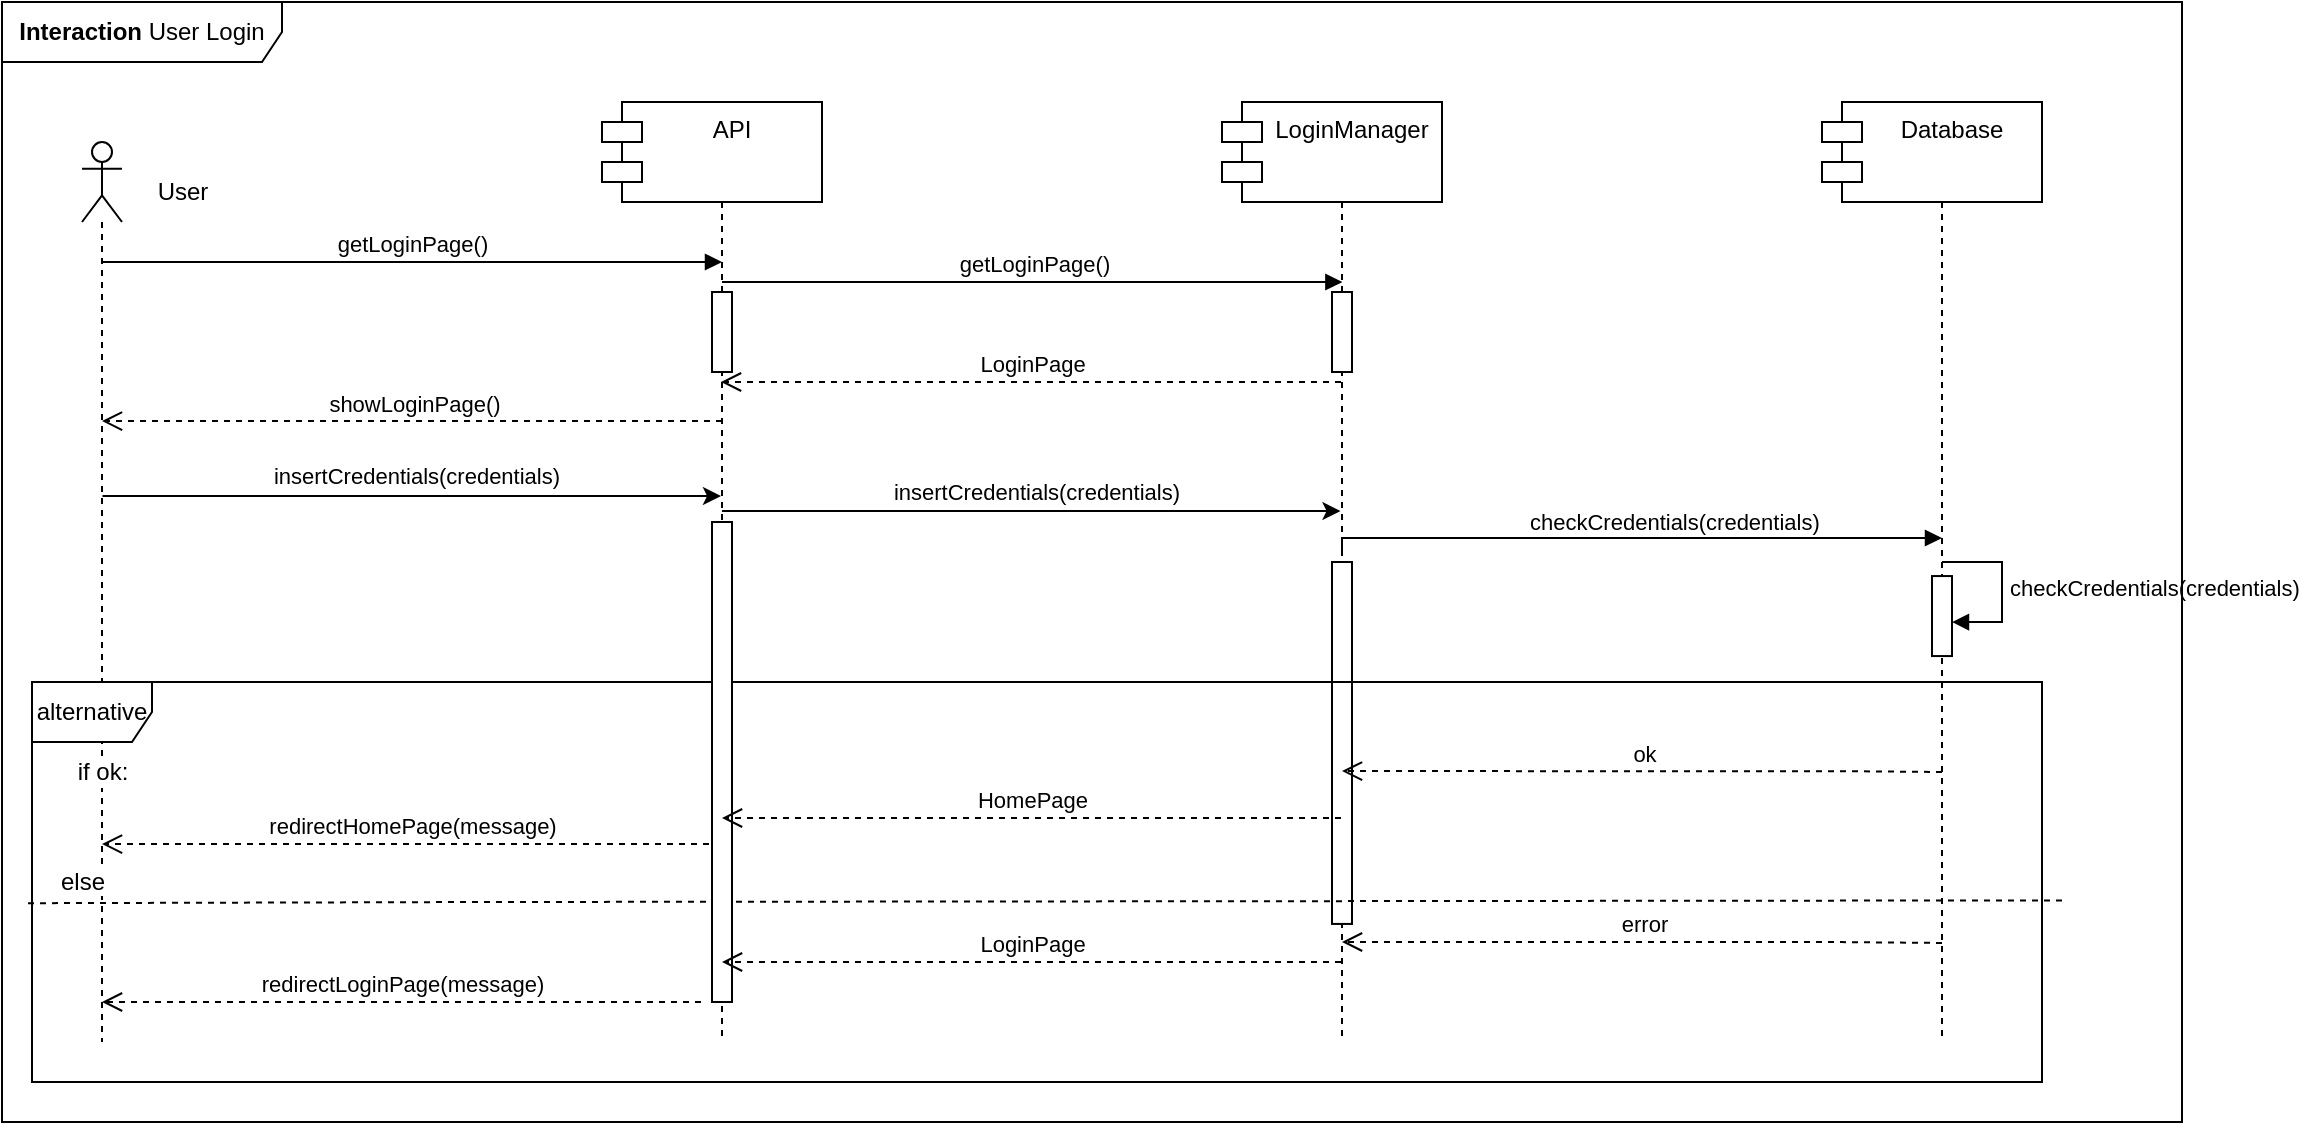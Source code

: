 <mxfile version="25.0.3">
  <diagram name="Page-1" id="2YBvvXClWsGukQMizWep">
    <mxGraphModel dx="977" dy="658" grid="1" gridSize="10" guides="1" tooltips="1" connect="1" arrows="1" fold="1" page="1" pageScale="1" pageWidth="850" pageHeight="1100" math="0" shadow="0">
      <root>
        <mxCell id="0" />
        <mxCell id="1" parent="0" />
        <mxCell id="rRQOPOqROTzxPJMI8QWG-17" value="LoginManager" style="shape=umlLifeline;perimeter=lifelinePerimeter;whiteSpace=wrap;html=1;container=1;dropTarget=0;collapsible=0;recursiveResize=0;outlineConnect=0;portConstraint=eastwest;newEdgeStyle={&quot;curved&quot;:0,&quot;rounded&quot;:0};" vertex="1" parent="1">
          <mxGeometry x="1080" y="370" width="100" height="460" as="geometry" />
        </mxCell>
        <mxCell id="rRQOPOqROTzxPJMI8QWG-18" value="" style="html=1;points=[[0,0,0,0,5],[0,1,0,0,-5],[1,0,0,0,5],[1,1,0,0,-5]];perimeter=orthogonalPerimeter;outlineConnect=0;targetShapes=umlLifeline;portConstraint=eastwest;newEdgeStyle={&quot;curved&quot;:0,&quot;rounded&quot;:0};" vertex="1" parent="rRQOPOqROTzxPJMI8QWG-17">
          <mxGeometry x="45" y="227.03" width="10" height="40" as="geometry" />
        </mxCell>
        <mxCell id="rRQOPOqROTzxPJMI8QWG-19" value="checkCredentials(credentials)" style="html=1;align=left;spacingLeft=2;endArrow=block;rounded=0;edgeStyle=orthogonalEdgeStyle;curved=0;rounded=0;" edge="1" parent="rRQOPOqROTzxPJMI8QWG-17">
          <mxGeometry relative="1" as="geometry">
            <mxPoint x="50" y="220.0" as="sourcePoint" />
            <Array as="points">
              <mxPoint x="80" y="250.0" />
            </Array>
            <mxPoint x="55" y="250.018" as="targetPoint" />
          </mxGeometry>
        </mxCell>
        <mxCell id="aM9ryv3xv72pqoxQDRHE-7" value="getLoginPage()" style="html=1;verticalAlign=bottom;endArrow=block;edgeStyle=elbowEdgeStyle;elbow=vertical;curved=0;rounded=0;" parent="1" edge="1">
          <mxGeometry x="0.002" relative="1" as="geometry">
            <mxPoint x="209.81" y="440.0" as="sourcePoint" />
            <Array as="points">
              <mxPoint x="400" y="440" />
              <mxPoint x="365" y="410" />
            </Array>
            <mxPoint x="520" y="440" as="targetPoint" />
            <mxPoint as="offset" />
          </mxGeometry>
        </mxCell>
        <mxCell id="1ZKG4CmkqfWAM7Gi57S6-6" value="&lt;b&gt;Interaction&lt;/b&gt; User Login" style="shape=umlFrame;whiteSpace=wrap;html=1;pointerEvents=0;width=140;height=30;" parent="1" vertex="1">
          <mxGeometry x="160" y="310" width="1090" height="560" as="geometry" />
        </mxCell>
        <mxCell id="1ZKG4CmkqfWAM7Gi57S6-11" value="LoginManager" style="shape=umlLifeline;perimeter=lifelinePerimeter;whiteSpace=wrap;html=1;container=1;dropTarget=0;collapsible=0;recursiveResize=0;outlineConnect=0;portConstraint=eastwest;newEdgeStyle={&quot;curved&quot;:0,&quot;rounded&quot;:0};" parent="1" vertex="1">
          <mxGeometry x="780" y="370" width="100" height="460" as="geometry" />
        </mxCell>
        <mxCell id="1ZKG4CmkqfWAM7Gi57S6-21" value="" style="html=1;points=[[0,0,0,0,5],[0,1,0,0,-5],[1,0,0,0,5],[1,1,0,0,-5]];perimeter=orthogonalPerimeter;outlineConnect=0;targetShapes=umlLifeline;portConstraint=eastwest;newEdgeStyle={&quot;curved&quot;:0,&quot;rounded&quot;:0};" parent="1ZKG4CmkqfWAM7Gi57S6-11" vertex="1">
          <mxGeometry x="45" y="220" width="10" height="180.97" as="geometry" />
        </mxCell>
        <mxCell id="1ZKG4CmkqfWAM7Gi57S6-22" value="checkCredentials(credentials)" style="html=1;align=left;spacingLeft=2;endArrow=block;rounded=0;edgeStyle=orthogonalEdgeStyle;curved=0;rounded=0;" parent="1ZKG4CmkqfWAM7Gi57S6-11" edge="1">
          <mxGeometry x="-0.368" y="8" relative="1" as="geometry">
            <mxPoint x="50" y="215.03" as="sourcePoint" />
            <Array as="points">
              <mxPoint x="50" y="208" />
            </Array>
            <mxPoint x="350" y="208" as="targetPoint" />
            <mxPoint as="offset" />
          </mxGeometry>
        </mxCell>
        <mxCell id="ymWepqPld3naHtEsWhe9-1" value="" style="html=1;points=[[0,0,0,0,5],[0,1,0,0,-5],[1,0,0,0,5],[1,1,0,0,-5]];perimeter=orthogonalPerimeter;outlineConnect=0;targetShapes=umlLifeline;portConstraint=eastwest;newEdgeStyle={&quot;curved&quot;:0,&quot;rounded&quot;:0};" parent="1ZKG4CmkqfWAM7Gi57S6-11" vertex="1">
          <mxGeometry x="45" y="85" width="10" height="40" as="geometry" />
        </mxCell>
        <mxCell id="1ZKG4CmkqfWAM7Gi57S6-17" style="edgeStyle=orthogonalEdgeStyle;rounded=0;orthogonalLoop=1;jettySize=auto;html=1;curved=0;" parent="1" edge="1">
          <mxGeometry relative="1" as="geometry">
            <mxPoint x="210.247" y="557.013" as="sourcePoint" />
            <mxPoint x="519.5" y="557.013" as="targetPoint" />
            <Array as="points">
              <mxPoint x="280" y="557" />
              <mxPoint x="280" y="557" />
            </Array>
          </mxGeometry>
        </mxCell>
        <mxCell id="1ZKG4CmkqfWAM7Gi57S6-18" value="insertCredentials(credentials)" style="edgeLabel;html=1;align=center;verticalAlign=middle;resizable=0;points=[];" parent="1ZKG4CmkqfWAM7Gi57S6-17" vertex="1" connectable="0">
          <mxGeometry x="0.013" y="1" relative="1" as="geometry">
            <mxPoint y="-9" as="offset" />
          </mxGeometry>
        </mxCell>
        <mxCell id="1ZKG4CmkqfWAM7Gi57S6-13" value="" style="shape=umlLifeline;perimeter=lifelinePerimeter;whiteSpace=wrap;html=1;container=1;dropTarget=0;collapsible=0;recursiveResize=0;outlineConnect=0;portConstraint=eastwest;newEdgeStyle={&quot;curved&quot;:0,&quot;rounded&quot;:0};participant=umlActor;size=40;" parent="1" vertex="1">
          <mxGeometry x="200" y="380" width="20" height="450" as="geometry" />
        </mxCell>
        <mxCell id="1ZKG4CmkqfWAM7Gi57S6-14" value="User" style="text;html=1;align=center;verticalAlign=middle;resizable=0;points=[];autosize=1;strokeColor=none;fillColor=none;" parent="1" vertex="1">
          <mxGeometry x="225" y="390" width="50" height="30" as="geometry" />
        </mxCell>
        <mxCell id="1ZKG4CmkqfWAM7Gi57S6-16" value="LoginPage" style="html=1;verticalAlign=bottom;endArrow=open;dashed=1;endSize=8;curved=0;rounded=0;" parent="1" edge="1">
          <mxGeometry x="-0.002" relative="1" as="geometry">
            <mxPoint x="829.5" y="500" as="sourcePoint" />
            <mxPoint x="519.5" y="500" as="targetPoint" />
            <Array as="points">
              <mxPoint x="550" y="500" />
            </Array>
            <mxPoint as="offset" />
          </mxGeometry>
        </mxCell>
        <mxCell id="1ZKG4CmkqfWAM7Gi57S6-19" value="redirectHomePage(message)" style="html=1;verticalAlign=bottom;endArrow=open;dashed=1;endSize=8;curved=0;rounded=0;" parent="1" edge="1" target="1ZKG4CmkqfWAM7Gi57S6-13">
          <mxGeometry x="-0.002" relative="1" as="geometry">
            <mxPoint x="519.5" y="731.05" as="sourcePoint" />
            <mxPoint x="220" y="731.05" as="targetPoint" />
            <Array as="points">
              <mxPoint x="460" y="731.05" />
              <mxPoint x="400" y="731.05" />
              <mxPoint x="340" y="731.05" />
              <mxPoint x="310" y="731.05" />
            </Array>
            <mxPoint as="offset" />
          </mxGeometry>
        </mxCell>
        <mxCell id="1ZKG4CmkqfWAM7Gi57S6-23" value="alternative" style="shape=umlFrame;whiteSpace=wrap;html=1;pointerEvents=0;" parent="1" vertex="1">
          <mxGeometry x="175" y="650" width="1005" height="200" as="geometry" />
        </mxCell>
        <mxCell id="1ZKG4CmkqfWAM7Gi57S6-24" value="if ok:" style="text;html=1;align=center;verticalAlign=middle;resizable=0;points=[];autosize=1;strokeColor=none;fillColor=none;labelBackgroundColor=default;" parent="1" vertex="1">
          <mxGeometry x="185" y="680" width="50" height="30" as="geometry" />
        </mxCell>
        <mxCell id="1ZKG4CmkqfWAM7Gi57S6-25" value="" style="endArrow=none;dashed=1;html=1;rounded=0;entryX=1.01;entryY=0.596;entryDx=0;entryDy=0;entryPerimeter=0;exitX=-0.002;exitY=0.603;exitDx=0;exitDy=0;exitPerimeter=0;" parent="1" edge="1">
          <mxGeometry width="50" height="50" relative="1" as="geometry">
            <mxPoint x="172.99" y="760.6" as="sourcePoint" />
            <mxPoint x="1190.05" y="759.2" as="targetPoint" />
            <Array as="points">
              <mxPoint x="400" y="760" />
            </Array>
          </mxGeometry>
        </mxCell>
        <mxCell id="1ZKG4CmkqfWAM7Gi57S6-26" value="&lt;span style=&quot;background-color: rgb(255, 255, 255);&quot;&gt;else&lt;/span&gt;" style="text;html=1;align=center;verticalAlign=middle;resizable=0;points=[];autosize=1;strokeColor=none;fillColor=none;" parent="1" vertex="1">
          <mxGeometry x="175" y="735" width="50" height="30" as="geometry" />
        </mxCell>
        <mxCell id="1ZKG4CmkqfWAM7Gi57S6-27" value="redirectLoginPage(message)" style="html=1;verticalAlign=bottom;endArrow=open;dashed=1;endSize=8;curved=0;rounded=0;" parent="1" edge="1">
          <mxGeometry x="-0.002" relative="1" as="geometry">
            <mxPoint x="509.5" y="810" as="sourcePoint" />
            <mxPoint x="210" y="810" as="targetPoint" />
            <Array as="points">
              <mxPoint x="450" y="810" />
              <mxPoint x="390" y="810" />
              <mxPoint x="330" y="810" />
              <mxPoint x="300" y="810" />
            </Array>
            <mxPoint as="offset" />
          </mxGeometry>
        </mxCell>
        <mxCell id="rRQOPOqROTzxPJMI8QWG-2" value="API" style="shape=umlLifeline;perimeter=lifelinePerimeter;whiteSpace=wrap;html=1;container=1;dropTarget=0;collapsible=0;recursiveResize=0;outlineConnect=0;portConstraint=eastwest;newEdgeStyle={&quot;curved&quot;:0,&quot;rounded&quot;:0};" vertex="1" parent="1">
          <mxGeometry x="470" y="370" width="100" height="460" as="geometry" />
        </mxCell>
        <mxCell id="rRQOPOqROTzxPJMI8QWG-6" value="" style="html=1;points=[[0,0,0,0,5],[0,1,0,0,-5],[1,0,0,0,5],[1,1,0,0,-5]];perimeter=orthogonalPerimeter;outlineConnect=0;targetShapes=umlLifeline;portConstraint=eastwest;newEdgeStyle={&quot;curved&quot;:0,&quot;rounded&quot;:0};" vertex="1" parent="rRQOPOqROTzxPJMI8QWG-2">
          <mxGeometry x="45" y="85" width="10" height="40" as="geometry" />
        </mxCell>
        <mxCell id="rRQOPOqROTzxPJMI8QWG-12" value="" style="html=1;points=[[0,0,0,0,5],[0,1,0,0,-5],[1,0,0,0,5],[1,1,0,0,-5]];perimeter=orthogonalPerimeter;outlineConnect=0;targetShapes=umlLifeline;portConstraint=eastwest;newEdgeStyle={&quot;curved&quot;:0,&quot;rounded&quot;:0};" vertex="1" parent="rRQOPOqROTzxPJMI8QWG-2">
          <mxGeometry x="45" y="200" width="10" height="240" as="geometry" />
        </mxCell>
        <mxCell id="rRQOPOqROTzxPJMI8QWG-4" value="getLoginPage()" style="html=1;verticalAlign=bottom;endArrow=block;edgeStyle=elbowEdgeStyle;elbow=vertical;curved=0;rounded=0;" edge="1" parent="1">
          <mxGeometry x="0.002" relative="1" as="geometry">
            <mxPoint x="520.0" y="450.0" as="sourcePoint" />
            <Array as="points">
              <mxPoint x="710.19" y="450" />
              <mxPoint x="675.19" y="420" />
            </Array>
            <mxPoint x="830.19" y="450" as="targetPoint" />
            <mxPoint as="offset" />
          </mxGeometry>
        </mxCell>
        <mxCell id="rRQOPOqROTzxPJMI8QWG-5" value="showLoginPage()" style="html=1;verticalAlign=bottom;endArrow=open;dashed=1;endSize=8;curved=0;rounded=0;" edge="1" parent="1">
          <mxGeometry x="-0.002" relative="1" as="geometry">
            <mxPoint x="520" y="519.52" as="sourcePoint" />
            <mxPoint x="210" y="519.52" as="targetPoint" />
            <Array as="points">
              <mxPoint x="240.5" y="519.52" />
            </Array>
            <mxPoint as="offset" />
          </mxGeometry>
        </mxCell>
        <mxCell id="rRQOPOqROTzxPJMI8QWG-7" style="edgeStyle=orthogonalEdgeStyle;rounded=0;orthogonalLoop=1;jettySize=auto;html=1;curved=0;" edge="1" parent="1">
          <mxGeometry relative="1" as="geometry">
            <mxPoint x="519.997" y="564.523" as="sourcePoint" />
            <mxPoint x="829.25" y="564.523" as="targetPoint" />
            <Array as="points">
              <mxPoint x="589.75" y="564.51" />
              <mxPoint x="589.75" y="564.51" />
            </Array>
          </mxGeometry>
        </mxCell>
        <mxCell id="rRQOPOqROTzxPJMI8QWG-8" value="insertCredentials(credentials)" style="edgeLabel;html=1;align=center;verticalAlign=middle;resizable=0;points=[];" vertex="1" connectable="0" parent="rRQOPOqROTzxPJMI8QWG-7">
          <mxGeometry x="0.013" y="1" relative="1" as="geometry">
            <mxPoint y="-9" as="offset" />
          </mxGeometry>
        </mxCell>
        <mxCell id="rRQOPOqROTzxPJMI8QWG-11" value="HomePage" style="html=1;verticalAlign=bottom;endArrow=open;dashed=1;endSize=8;curved=0;rounded=0;" edge="1" parent="1">
          <mxGeometry x="-0.002" relative="1" as="geometry">
            <mxPoint x="829.5" y="718.05" as="sourcePoint" />
            <mxPoint x="520" y="718" as="targetPoint" />
            <Array as="points">
              <mxPoint x="770" y="718.05" />
              <mxPoint x="710" y="718.05" />
              <mxPoint x="650" y="718.05" />
              <mxPoint x="620" y="718.05" />
            </Array>
            <mxPoint as="offset" />
          </mxGeometry>
        </mxCell>
        <mxCell id="rRQOPOqROTzxPJMI8QWG-13" value="LoginPage" style="html=1;verticalAlign=bottom;endArrow=open;dashed=1;endSize=8;curved=0;rounded=0;" edge="1" parent="1">
          <mxGeometry x="-0.002" relative="1" as="geometry">
            <mxPoint x="829.5" y="790.05" as="sourcePoint" />
            <mxPoint x="520" y="790" as="targetPoint" />
            <Array as="points">
              <mxPoint x="770" y="790.05" />
              <mxPoint x="710" y="790.05" />
              <mxPoint x="650" y="790.05" />
              <mxPoint x="620" y="790.05" />
            </Array>
            <mxPoint as="offset" />
          </mxGeometry>
        </mxCell>
        <mxCell id="rRQOPOqROTzxPJMI8QWG-14" value="API" style="shape=module;align=left;spacingLeft=20;align=center;verticalAlign=top;whiteSpace=wrap;html=1;" vertex="1" parent="1">
          <mxGeometry x="460" y="360" width="110" height="50" as="geometry" />
        </mxCell>
        <mxCell id="rRQOPOqROTzxPJMI8QWG-15" value="LoginManager" style="shape=module;align=left;spacingLeft=20;align=center;verticalAlign=top;whiteSpace=wrap;html=1;" vertex="1" parent="1">
          <mxGeometry x="770" y="360" width="110" height="50" as="geometry" />
        </mxCell>
        <mxCell id="rRQOPOqROTzxPJMI8QWG-16" value="Database" style="shape=module;align=left;spacingLeft=20;align=center;verticalAlign=top;whiteSpace=wrap;html=1;" vertex="1" parent="1">
          <mxGeometry x="1070" y="360" width="110" height="50" as="geometry" />
        </mxCell>
        <mxCell id="rRQOPOqROTzxPJMI8QWG-21" value="ok" style="html=1;verticalAlign=bottom;endArrow=open;dashed=1;endSize=8;curved=0;rounded=0;" edge="1" parent="1">
          <mxGeometry x="-0.002" relative="1" as="geometry">
            <mxPoint x="1130" y="695" as="sourcePoint" />
            <mxPoint x="830" y="694.52" as="targetPoint" />
            <Array as="points">
              <mxPoint x="1080" y="694.57" />
              <mxPoint x="1020" y="694.57" />
              <mxPoint x="960" y="694.57" />
              <mxPoint x="930" y="694.57" />
            </Array>
            <mxPoint as="offset" />
          </mxGeometry>
        </mxCell>
        <mxCell id="rRQOPOqROTzxPJMI8QWG-22" value="error" style="html=1;verticalAlign=bottom;endArrow=open;dashed=1;endSize=8;curved=0;rounded=0;" edge="1" parent="1">
          <mxGeometry x="-0.003" relative="1" as="geometry">
            <mxPoint x="1130" y="780.48" as="sourcePoint" />
            <mxPoint x="830" y="780" as="targetPoint" />
            <Array as="points">
              <mxPoint x="1080" y="780.05" />
              <mxPoint x="1020" y="780.05" />
              <mxPoint x="960" y="780.05" />
              <mxPoint x="930" y="780.05" />
            </Array>
            <mxPoint as="offset" />
          </mxGeometry>
        </mxCell>
      </root>
    </mxGraphModel>
  </diagram>
</mxfile>
